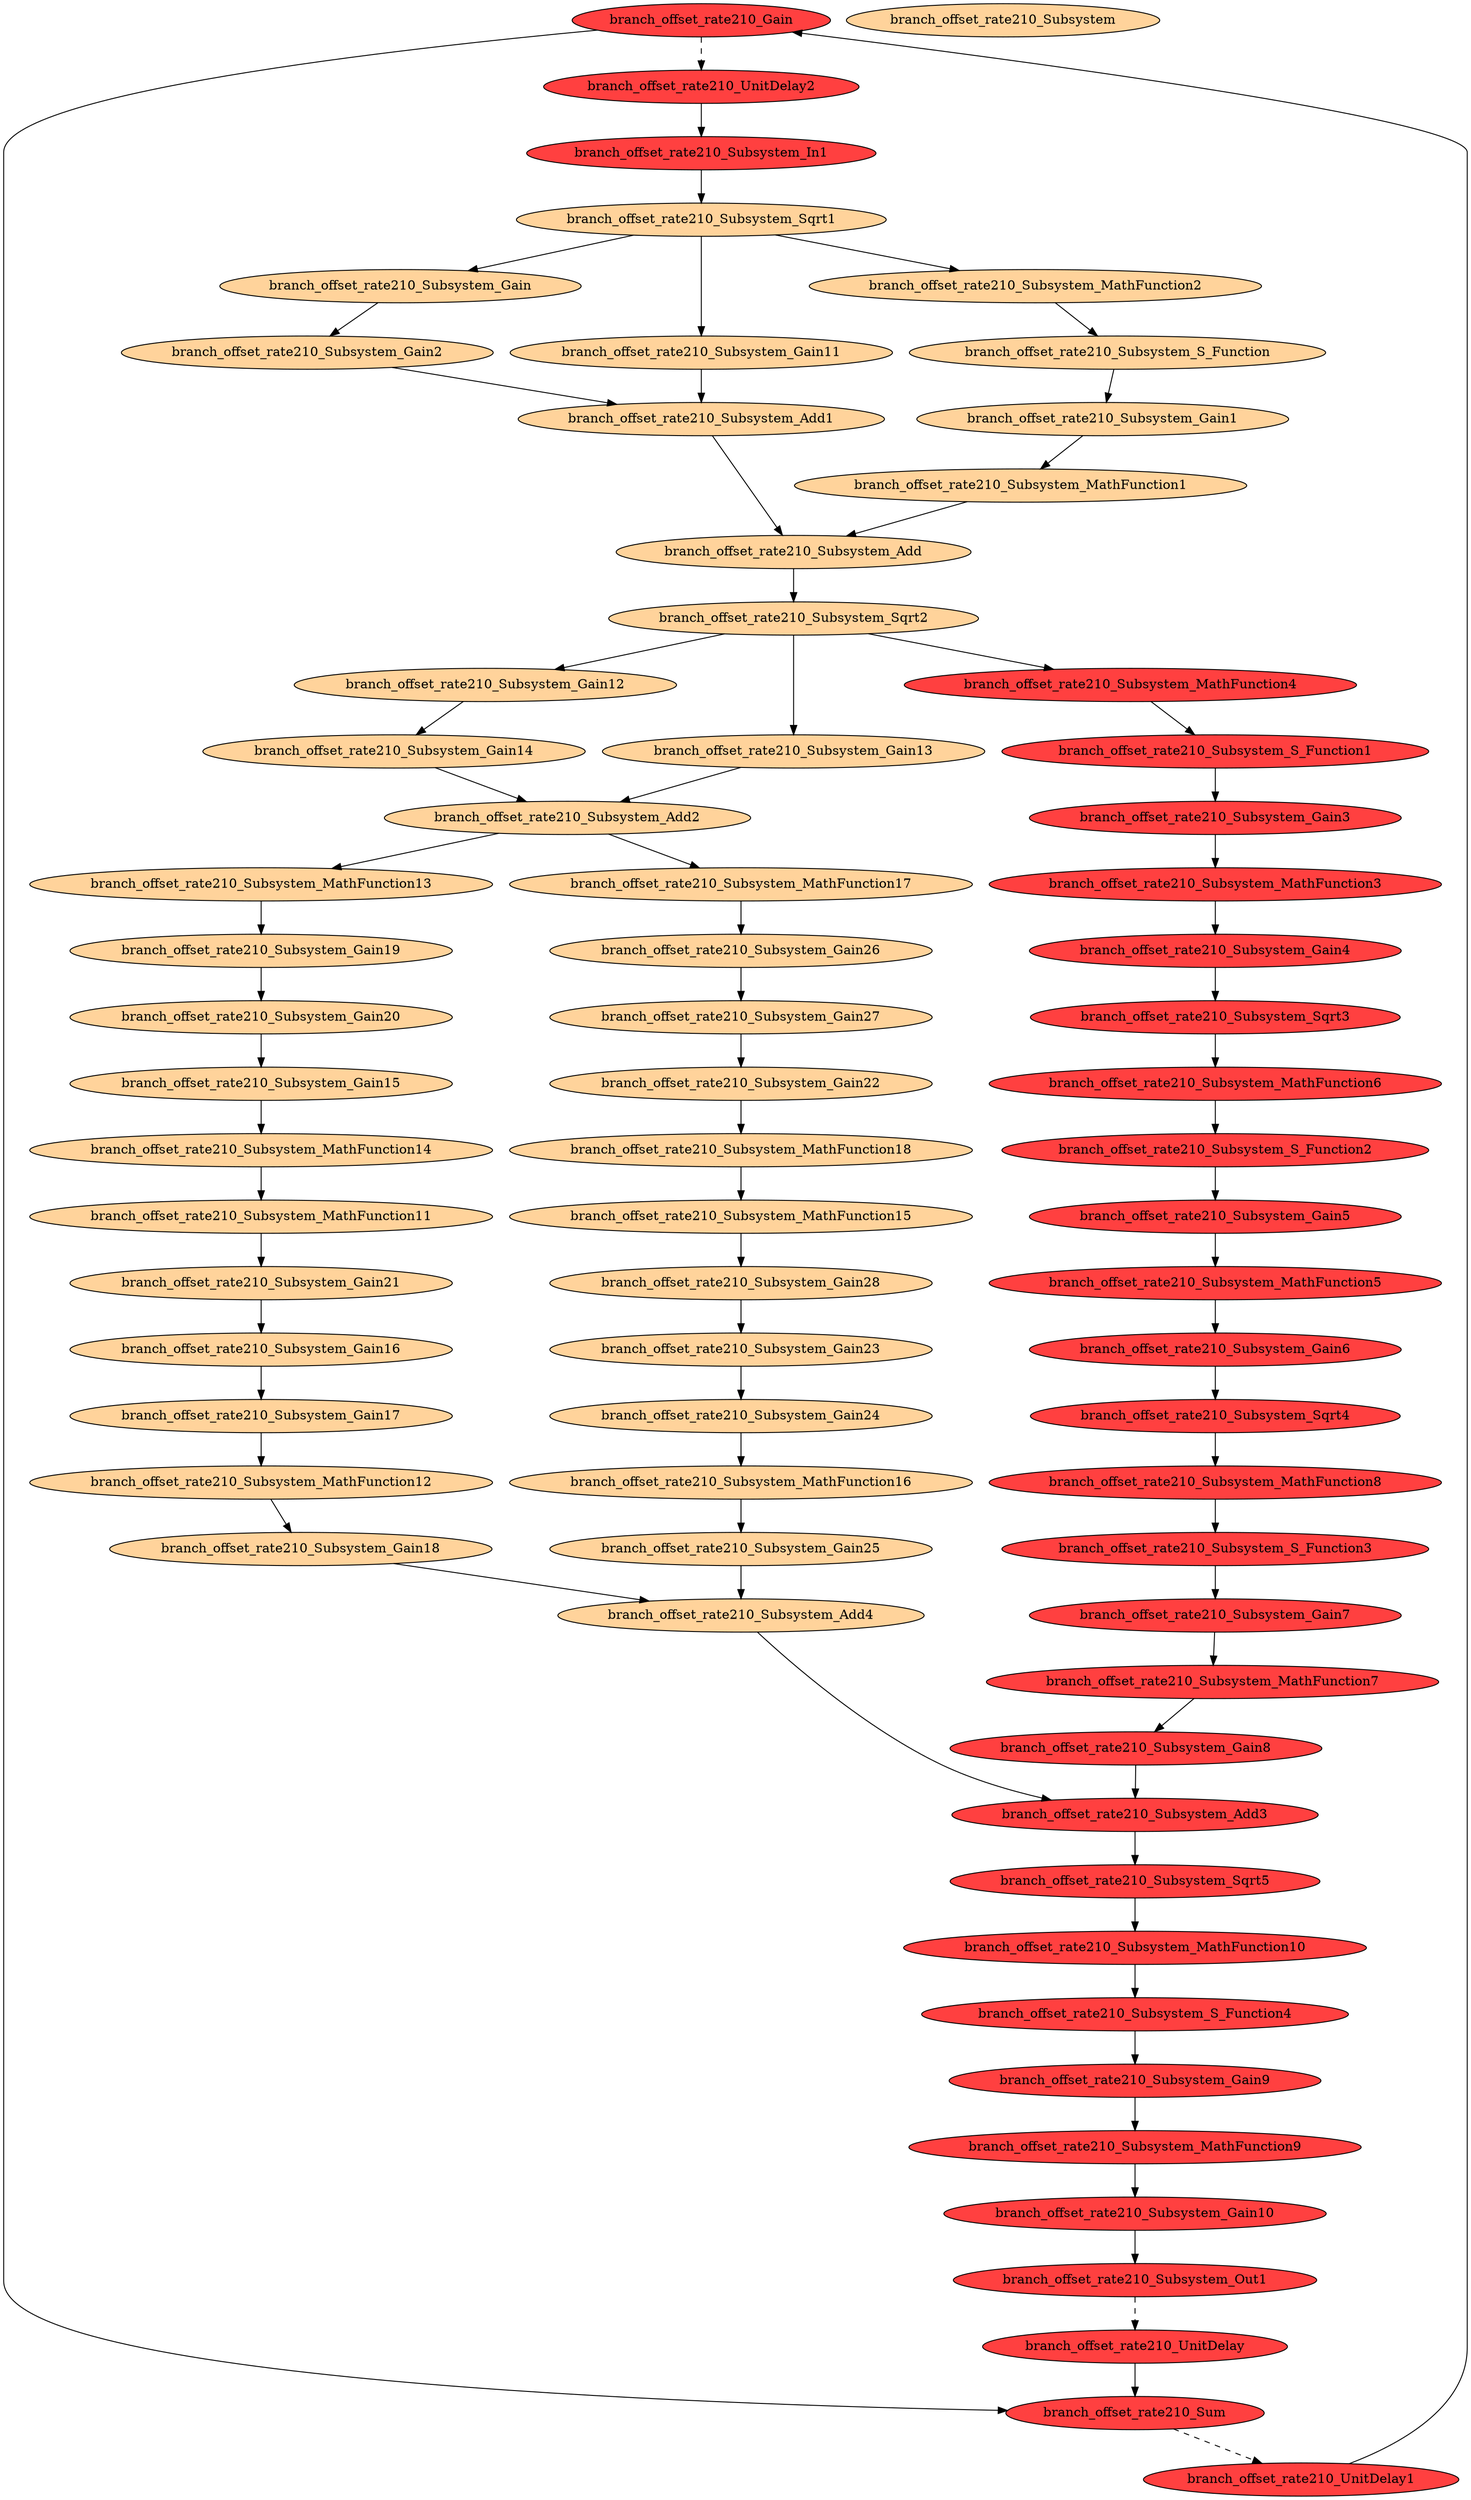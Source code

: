 digraph blgraph {
	block0	 [fillcolor=brown1,
		label=branch_offset_rate210_Gain,
		style=filled];
	block66	 [fillcolor=brown1,
		label=branch_offset_rate210_Sum,
		style=filled];
	block0 -> block66	 [color=black,
		style=solid];
	block69	 [fillcolor=brown1,
		label=branch_offset_rate210_UnitDelay2,
		style=filled];
	block0 -> block69	 [color=black,
		style=dashed];
	block1	 [fillcolor=burlywood1,
		label=branch_offset_rate210_Subsystem,
		style=filled];
	block2	 [fillcolor=burlywood1,
		label=branch_offset_rate210_Subsystem_Add,
		style=filled];
	block62	 [fillcolor=burlywood1,
		label=branch_offset_rate210_Subsystem_Sqrt2,
		style=filled];
	block2 -> block62	 [color=black,
		style=solid];
	block3	 [fillcolor=burlywood1,
		label=branch_offset_rate210_Subsystem_Add1,
		style=filled];
	block3 -> block2	 [color=black,
		style=solid];
	block4	 [fillcolor=burlywood1,
		label=branch_offset_rate210_Subsystem_Add2,
		style=filled];
	block41	 [fillcolor=burlywood1,
		label=branch_offset_rate210_Subsystem_MathFunction13,
		style=filled];
	block4 -> block41	 [color=black,
		style=solid];
	block45	 [fillcolor=burlywood1,
		label=branch_offset_rate210_Subsystem_MathFunction17,
		style=filled];
	block4 -> block45	 [color=black,
		style=solid];
	block5	 [fillcolor=brown1,
		label=branch_offset_rate210_Subsystem_Add3,
		style=filled];
	block65	 [fillcolor=brown1,
		label=branch_offset_rate210_Subsystem_Sqrt5,
		style=filled];
	block5 -> block65	 [color=black,
		style=solid];
	block6	 [fillcolor=burlywood1,
		label=branch_offset_rate210_Subsystem_Add4,
		style=filled];
	block6 -> block5	 [color=black,
		style=solid];
	block7	 [fillcolor=burlywood1,
		label=branch_offset_rate210_Subsystem_Gain,
		style=filled];
	block19	 [fillcolor=burlywood1,
		label=branch_offset_rate210_Subsystem_Gain2,
		style=filled];
	block7 -> block19	 [color=black,
		style=solid];
	block8	 [fillcolor=burlywood1,
		label=branch_offset_rate210_Subsystem_Gain1,
		style=filled];
	block37	 [fillcolor=burlywood1,
		label=branch_offset_rate210_Subsystem_MathFunction1,
		style=filled];
	block8 -> block37	 [color=black,
		style=solid];
	block9	 [fillcolor=brown1,
		label=branch_offset_rate210_Subsystem_Gain10,
		style=filled];
	block55	 [fillcolor=brown1,
		label=branch_offset_rate210_Subsystem_Out1,
		style=filled];
	block9 -> block55	 [color=black,
		style=solid];
	block10	 [fillcolor=burlywood1,
		label=branch_offset_rate210_Subsystem_Gain11,
		style=filled];
	block10 -> block3	 [color=black,
		style=solid];
	block11	 [fillcolor=burlywood1,
		label=branch_offset_rate210_Subsystem_Gain12,
		style=filled];
	block13	 [fillcolor=burlywood1,
		label=branch_offset_rate210_Subsystem_Gain14,
		style=filled];
	block11 -> block13	 [color=black,
		style=solid];
	block12	 [fillcolor=burlywood1,
		label=branch_offset_rate210_Subsystem_Gain13,
		style=filled];
	block12 -> block4	 [color=black,
		style=solid];
	block13 -> block4	 [color=black,
		style=solid];
	block14	 [fillcolor=burlywood1,
		label=branch_offset_rate210_Subsystem_Gain15,
		style=filled];
	block42	 [fillcolor=burlywood1,
		label=branch_offset_rate210_Subsystem_MathFunction14,
		style=filled];
	block14 -> block42	 [color=black,
		style=solid];
	block15	 [fillcolor=burlywood1,
		label=branch_offset_rate210_Subsystem_Gain16,
		style=filled];
	block16	 [fillcolor=burlywood1,
		label=branch_offset_rate210_Subsystem_Gain17,
		style=filled];
	block15 -> block16	 [color=black,
		style=solid];
	block40	 [fillcolor=burlywood1,
		label=branch_offset_rate210_Subsystem_MathFunction12,
		style=filled];
	block16 -> block40	 [color=black,
		style=solid];
	block17	 [fillcolor=burlywood1,
		label=branch_offset_rate210_Subsystem_Gain18,
		style=filled];
	block17 -> block6	 [color=black,
		style=solid];
	block18	 [fillcolor=burlywood1,
		label=branch_offset_rate210_Subsystem_Gain19,
		style=filled];
	block20	 [fillcolor=burlywood1,
		label=branch_offset_rate210_Subsystem_Gain20,
		style=filled];
	block18 -> block20	 [color=black,
		style=solid];
	block19 -> block3	 [color=black,
		style=solid];
	block20 -> block14	 [color=black,
		style=solid];
	block21	 [fillcolor=burlywood1,
		label=branch_offset_rate210_Subsystem_Gain21,
		style=filled];
	block21 -> block15	 [color=black,
		style=solid];
	block22	 [fillcolor=burlywood1,
		label=branch_offset_rate210_Subsystem_Gain22,
		style=filled];
	block46	 [fillcolor=burlywood1,
		label=branch_offset_rate210_Subsystem_MathFunction18,
		style=filled];
	block22 -> block46	 [color=black,
		style=solid];
	block23	 [fillcolor=burlywood1,
		label=branch_offset_rate210_Subsystem_Gain23,
		style=filled];
	block24	 [fillcolor=burlywood1,
		label=branch_offset_rate210_Subsystem_Gain24,
		style=filled];
	block23 -> block24	 [color=black,
		style=solid];
	block44	 [fillcolor=burlywood1,
		label=branch_offset_rate210_Subsystem_MathFunction16,
		style=filled];
	block24 -> block44	 [color=black,
		style=solid];
	block25	 [fillcolor=burlywood1,
		label=branch_offset_rate210_Subsystem_Gain25,
		style=filled];
	block25 -> block6	 [color=black,
		style=solid];
	block26	 [fillcolor=burlywood1,
		label=branch_offset_rate210_Subsystem_Gain26,
		style=filled];
	block27	 [fillcolor=burlywood1,
		label=branch_offset_rate210_Subsystem_Gain27,
		style=filled];
	block26 -> block27	 [color=black,
		style=solid];
	block27 -> block22	 [color=black,
		style=solid];
	block28	 [fillcolor=burlywood1,
		label=branch_offset_rate210_Subsystem_Gain28,
		style=filled];
	block28 -> block23	 [color=black,
		style=solid];
	block29	 [fillcolor=brown1,
		label=branch_offset_rate210_Subsystem_Gain3,
		style=filled];
	block48	 [fillcolor=brown1,
		label=branch_offset_rate210_Subsystem_MathFunction3,
		style=filled];
	block29 -> block48	 [color=black,
		style=solid];
	block30	 [fillcolor=brown1,
		label=branch_offset_rate210_Subsystem_Gain4,
		style=filled];
	block63	 [fillcolor=brown1,
		label=branch_offset_rate210_Subsystem_Sqrt3,
		style=filled];
	block30 -> block63	 [color=black,
		style=solid];
	block31	 [fillcolor=brown1,
		label=branch_offset_rate210_Subsystem_Gain5,
		style=filled];
	block50	 [fillcolor=brown1,
		label=branch_offset_rate210_Subsystem_MathFunction5,
		style=filled];
	block31 -> block50	 [color=black,
		style=solid];
	block32	 [fillcolor=brown1,
		label=branch_offset_rate210_Subsystem_Gain6,
		style=filled];
	block64	 [fillcolor=brown1,
		label=branch_offset_rate210_Subsystem_Sqrt4,
		style=filled];
	block32 -> block64	 [color=black,
		style=solid];
	block33	 [fillcolor=brown1,
		label=branch_offset_rate210_Subsystem_Gain7,
		style=filled];
	block52	 [fillcolor=brown1,
		label=branch_offset_rate210_Subsystem_MathFunction7,
		style=filled];
	block33 -> block52	 [color=black,
		style=solid];
	block34	 [fillcolor=brown1,
		label=branch_offset_rate210_Subsystem_Gain8,
		style=filled];
	block34 -> block5	 [color=black,
		style=solid];
	block35	 [fillcolor=brown1,
		label=branch_offset_rate210_Subsystem_Gain9,
		style=filled];
	block54	 [fillcolor=brown1,
		label=branch_offset_rate210_Subsystem_MathFunction9,
		style=filled];
	block35 -> block54	 [color=black,
		style=solid];
	block36	 [fillcolor=brown1,
		label=branch_offset_rate210_Subsystem_In1,
		style=filled];
	block61	 [fillcolor=burlywood1,
		label=branch_offset_rate210_Subsystem_Sqrt1,
		style=filled];
	block36 -> block61	 [color=black,
		style=solid];
	block37 -> block2	 [color=black,
		style=solid];
	block38	 [fillcolor=brown1,
		label=branch_offset_rate210_Subsystem_MathFunction10,
		style=filled];
	block60	 [fillcolor=brown1,
		label=branch_offset_rate210_Subsystem_S_Function4,
		style=filled];
	block38 -> block60	 [color=black,
		style=solid];
	block39	 [fillcolor=burlywood1,
		label=branch_offset_rate210_Subsystem_MathFunction11,
		style=filled];
	block39 -> block21	 [color=black,
		style=solid];
	block40 -> block17	 [color=black,
		style=solid];
	block41 -> block18	 [color=black,
		style=solid];
	block42 -> block39	 [color=black,
		style=solid];
	block43	 [fillcolor=burlywood1,
		label=branch_offset_rate210_Subsystem_MathFunction15,
		style=filled];
	block43 -> block28	 [color=black,
		style=solid];
	block44 -> block25	 [color=black,
		style=solid];
	block45 -> block26	 [color=black,
		style=solid];
	block46 -> block43	 [color=black,
		style=solid];
	block47	 [fillcolor=burlywood1,
		label=branch_offset_rate210_Subsystem_MathFunction2,
		style=filled];
	block56	 [fillcolor=burlywood1,
		label=branch_offset_rate210_Subsystem_S_Function,
		style=filled];
	block47 -> block56	 [color=black,
		style=solid];
	block48 -> block30	 [color=black,
		style=solid];
	block49	 [fillcolor=brown1,
		label=branch_offset_rate210_Subsystem_MathFunction4,
		style=filled];
	block57	 [fillcolor=brown1,
		label=branch_offset_rate210_Subsystem_S_Function1,
		style=filled];
	block49 -> block57	 [color=black,
		style=solid];
	block50 -> block32	 [color=black,
		style=solid];
	block51	 [fillcolor=brown1,
		label=branch_offset_rate210_Subsystem_MathFunction6,
		style=filled];
	block58	 [fillcolor=brown1,
		label=branch_offset_rate210_Subsystem_S_Function2,
		style=filled];
	block51 -> block58	 [color=black,
		style=solid];
	block52 -> block34	 [color=black,
		style=solid];
	block53	 [fillcolor=brown1,
		label=branch_offset_rate210_Subsystem_MathFunction8,
		style=filled];
	block59	 [fillcolor=brown1,
		label=branch_offset_rate210_Subsystem_S_Function3,
		style=filled];
	block53 -> block59	 [color=black,
		style=solid];
	block54 -> block9	 [color=black,
		style=solid];
	block67	 [fillcolor=brown1,
		label=branch_offset_rate210_UnitDelay,
		style=filled];
	block55 -> block67	 [color=black,
		style=dashed];
	block56 -> block8	 [color=black,
		style=solid];
	block57 -> block29	 [color=black,
		style=solid];
	block58 -> block31	 [color=black,
		style=solid];
	block59 -> block33	 [color=black,
		style=solid];
	block60 -> block35	 [color=black,
		style=solid];
	block61 -> block7	 [color=black,
		style=solid];
	block61 -> block10	 [color=black,
		style=solid];
	block61 -> block47	 [color=black,
		style=solid];
	block62 -> block11	 [color=black,
		style=solid];
	block62 -> block12	 [color=black,
		style=solid];
	block62 -> block49	 [color=black,
		style=solid];
	block63 -> block51	 [color=black,
		style=solid];
	block64 -> block53	 [color=black,
		style=solid];
	block65 -> block38	 [color=black,
		style=solid];
	block68	 [fillcolor=brown1,
		label=branch_offset_rate210_UnitDelay1,
		style=filled];
	block66 -> block68	 [color=black,
		style=dashed];
	block67 -> block66	 [color=black,
		style=solid];
	block68 -> block0	 [color=black,
		style=solid];
	block69 -> block36	 [color=black,
		style=solid];
}
